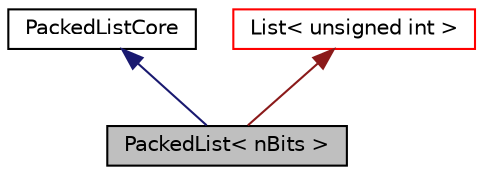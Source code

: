 digraph "PackedList&lt; nBits &gt;"
{
  bgcolor="transparent";
  edge [fontname="Helvetica",fontsize="10",labelfontname="Helvetica",labelfontsize="10"];
  node [fontname="Helvetica",fontsize="10",shape=record];
  Node1 [label="PackedList\< nBits \>",height=0.2,width=0.4,color="black", fillcolor="grey75", style="filled", fontcolor="black"];
  Node2 -> Node1 [dir="back",color="midnightblue",fontsize="10",style="solid",fontname="Helvetica"];
  Node2 [label="PackedListCore",height=0.2,width=0.4,color="black",URL="$a01801.html",tooltip="Template-invariant bits for PackedList. "];
  Node3 -> Node1 [dir="back",color="firebrick4",fontsize="10",style="solid",fontname="Helvetica"];
  Node3 [label="List\< unsigned int \>",height=0.2,width=0.4,color="red",URL="$a01397.html"];
}
